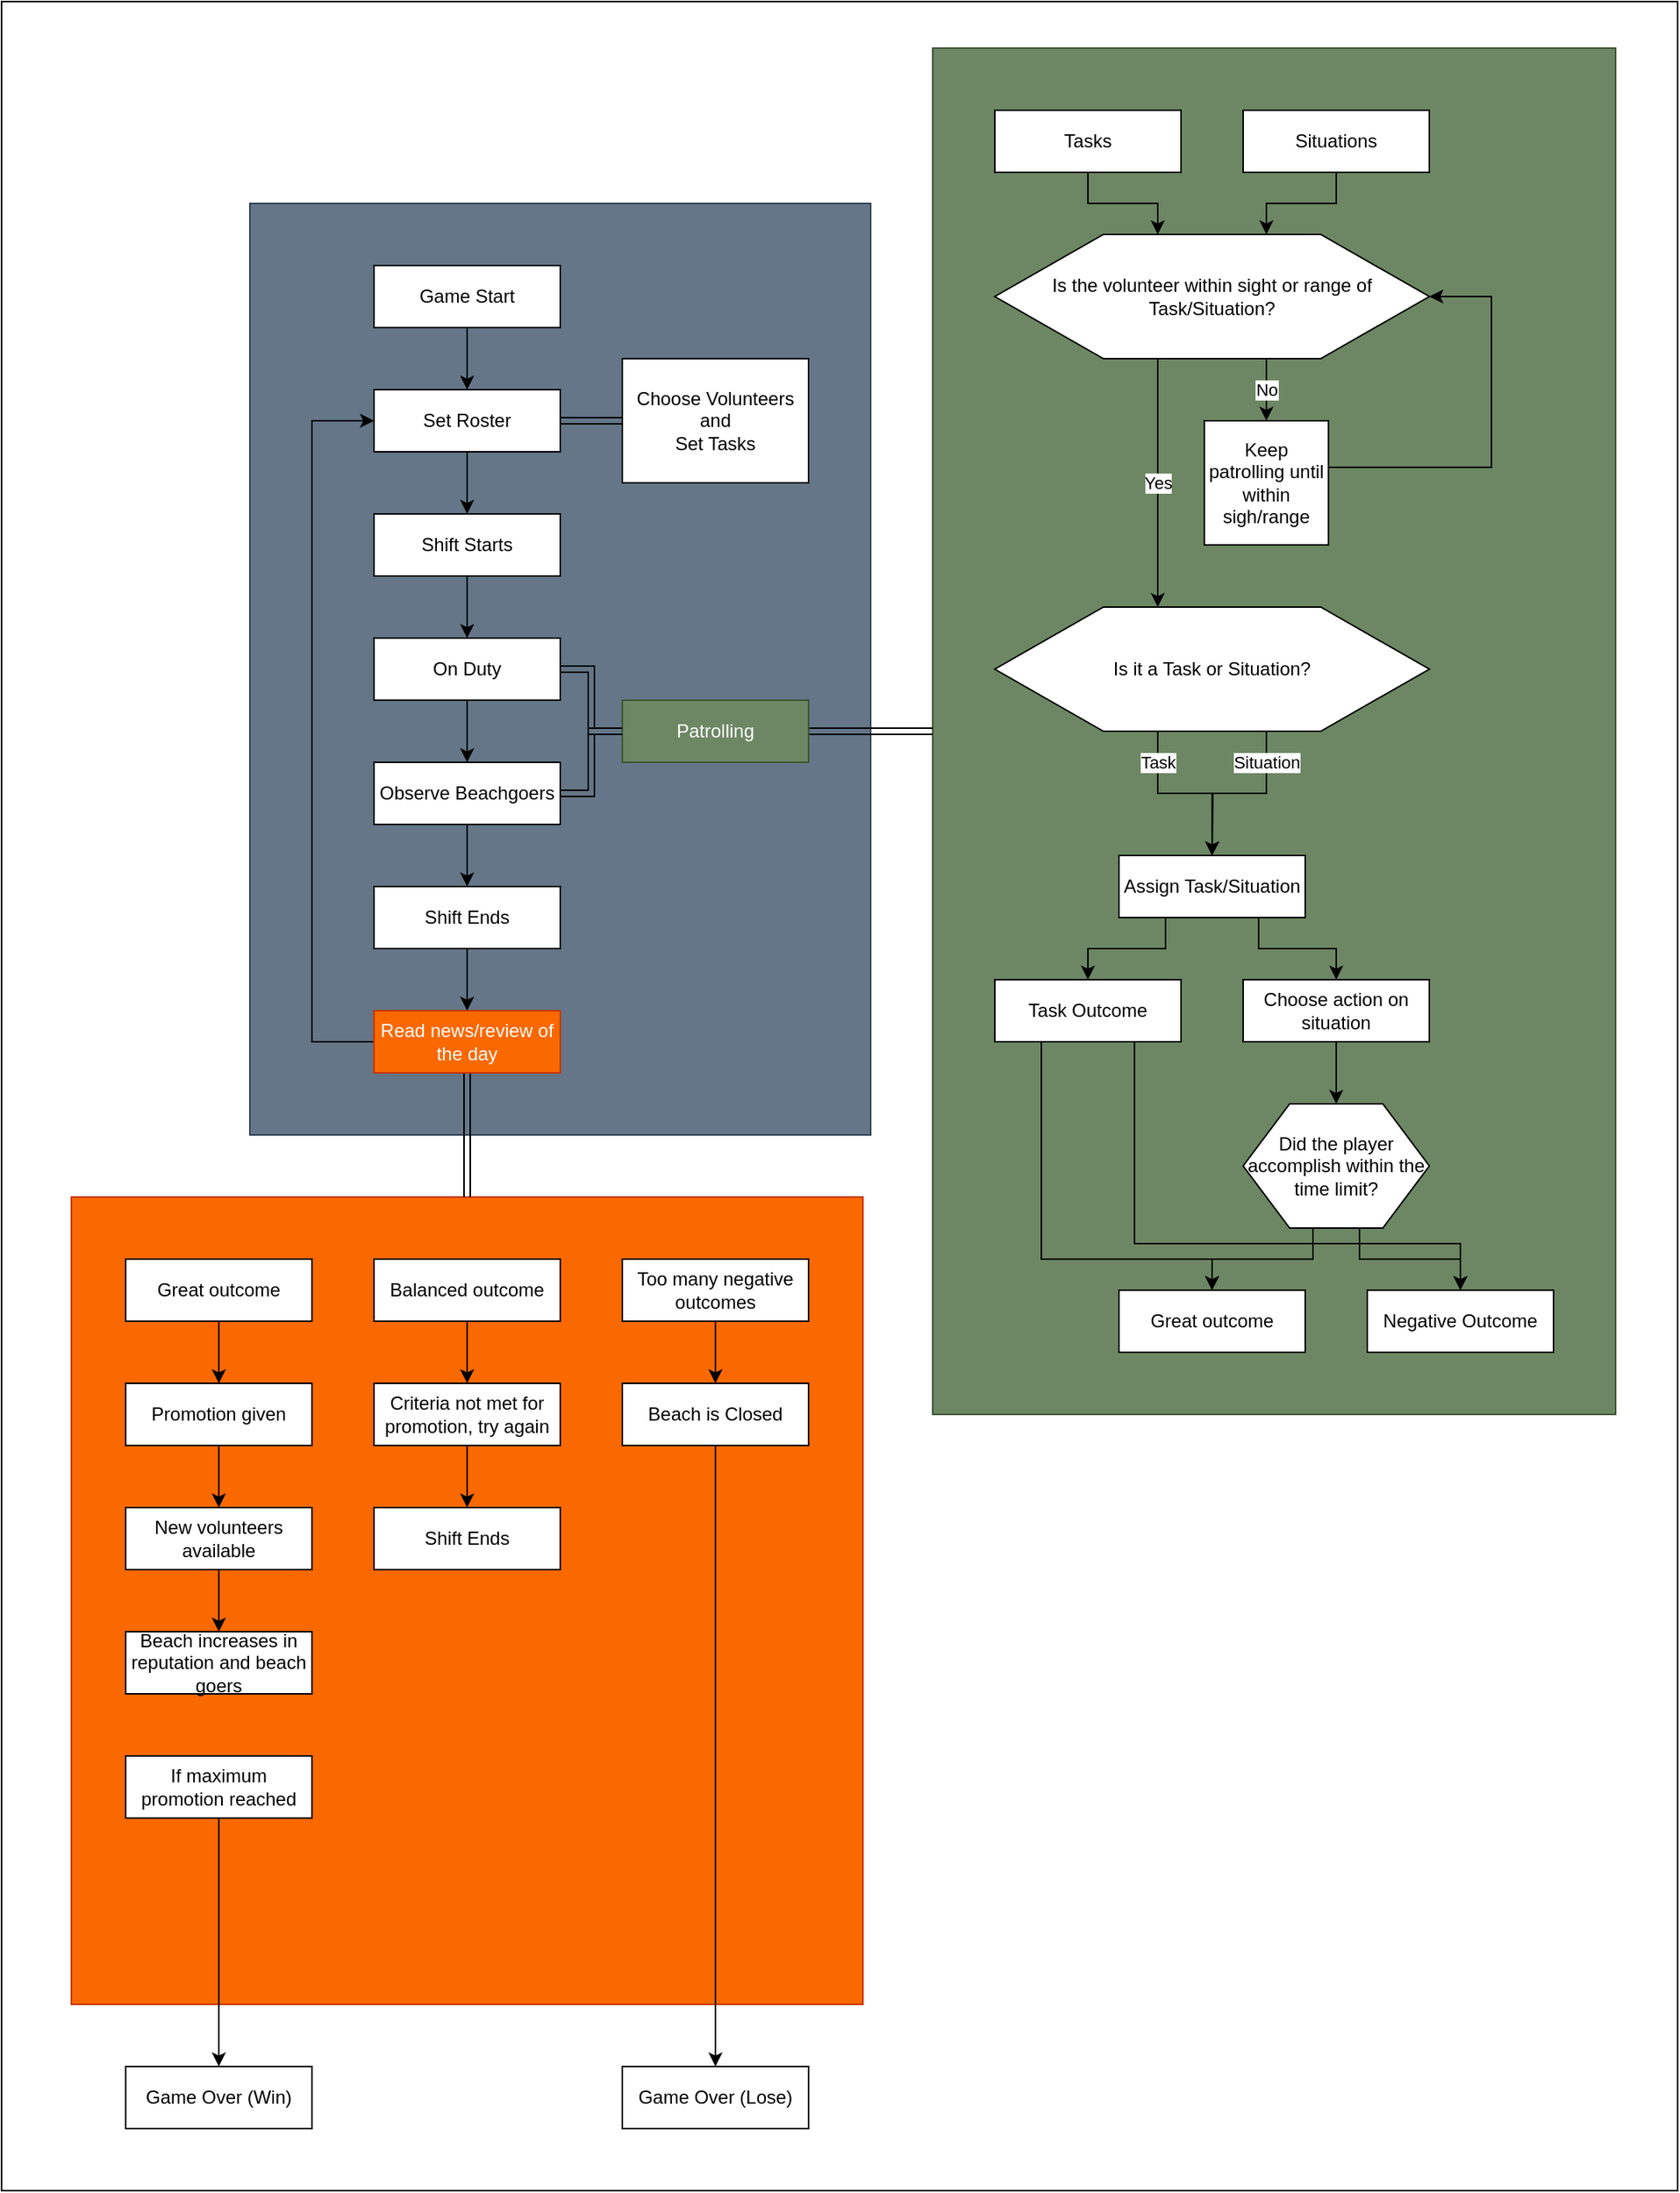 <mxfile version="13.2.4" type="device"><diagram id="d2CGLfmRJmzG6NePCy6n" name="Page-1"><mxGraphModel dx="3346" dy="2147" grid="1" gridSize="10" guides="1" tooltips="1" connect="1" arrows="1" fold="1" page="0" pageScale="1" pageWidth="850" pageHeight="1100" math="0" shadow="0"><root><mxCell id="0"/><mxCell id="1" parent="0"/><mxCell id="CeZ3crrRl14QpHkeB_zl-73" value="" style="rounded=0;whiteSpace=wrap;html=1;" vertex="1" parent="1"><mxGeometry x="-40" y="-90" width="1080" height="1410" as="geometry"/></mxCell><mxCell id="CeZ3crrRl14QpHkeB_zl-41" value="" style="rounded=0;whiteSpace=wrap;html=1;fillColor=#647687;strokeColor=#314354;fontColor=#ffffff;" vertex="1" parent="1"><mxGeometry x="120" y="40" width="400" height="600" as="geometry"/></mxCell><mxCell id="CeZ3crrRl14QpHkeB_zl-40" value="" style="rounded=0;whiteSpace=wrap;html=1;fillColor=#6d8764;strokeColor=#3A5431;fontColor=#ffffff;" vertex="1" parent="1"><mxGeometry x="560" y="-60" width="440" height="880" as="geometry"/></mxCell><mxCell id="CeZ3crrRl14QpHkeB_zl-39" value="" style="rounded=0;whiteSpace=wrap;html=1;fillColor=#fa6800;strokeColor=#C73500;fontColor=#ffffff;" vertex="1" parent="1"><mxGeometry x="5" y="680" width="510" height="520" as="geometry"/></mxCell><mxCell id="Y5xvYbl0DW7h1UKllc1B-3" value="" style="edgeStyle=orthogonalEdgeStyle;rounded=0;orthogonalLoop=1;jettySize=auto;html=1;" parent="1" source="Y5xvYbl0DW7h1UKllc1B-1" target="Y5xvYbl0DW7h1UKllc1B-2" edge="1"><mxGeometry relative="1" as="geometry"/></mxCell><mxCell id="Y5xvYbl0DW7h1UKllc1B-1" value="Game Start" style="rounded=0;whiteSpace=wrap;html=1;" parent="1" vertex="1"><mxGeometry x="200" y="80" width="120" height="40" as="geometry"/></mxCell><mxCell id="CeZ3crrRl14QpHkeB_zl-1" style="edgeStyle=orthogonalEdgeStyle;rounded=0;orthogonalLoop=1;jettySize=auto;html=1;" edge="1" parent="1" source="Y5xvYbl0DW7h1UKllc1B-2" target="Y5xvYbl0DW7h1UKllc1B-4"><mxGeometry relative="1" as="geometry"/></mxCell><mxCell id="CeZ3crrRl14QpHkeB_zl-8" value="" style="edgeStyle=orthogonalEdgeStyle;rounded=0;orthogonalLoop=1;jettySize=auto;html=1;shape=link;" edge="1" parent="1" source="Y5xvYbl0DW7h1UKllc1B-2" target="CeZ3crrRl14QpHkeB_zl-7"><mxGeometry relative="1" as="geometry"/></mxCell><mxCell id="Y5xvYbl0DW7h1UKllc1B-2" value="Set Roster" style="rounded=0;whiteSpace=wrap;html=1;" parent="1" vertex="1"><mxGeometry x="200" y="160" width="120" height="40" as="geometry"/></mxCell><mxCell id="CeZ3crrRl14QpHkeB_zl-7" value="Choose Volunteers&lt;br&gt;and&lt;br&gt;Set Tasks" style="rounded=0;whiteSpace=wrap;html=1;" vertex="1" parent="1"><mxGeometry x="360" y="140" width="120" height="80" as="geometry"/></mxCell><mxCell id="Y5xvYbl0DW7h1UKllc1B-7" value="" style="edgeStyle=orthogonalEdgeStyle;rounded=0;orthogonalLoop=1;jettySize=auto;html=1;" parent="1" source="Y5xvYbl0DW7h1UKllc1B-4" target="Y5xvYbl0DW7h1UKllc1B-6" edge="1"><mxGeometry relative="1" as="geometry"/></mxCell><mxCell id="Y5xvYbl0DW7h1UKllc1B-4" value="Shift Starts" style="rounded=0;whiteSpace=wrap;html=1;" parent="1" vertex="1"><mxGeometry x="200" y="240" width="120" height="40" as="geometry"/></mxCell><mxCell id="Y5xvYbl0DW7h1UKllc1B-9" value="" style="edgeStyle=orthogonalEdgeStyle;rounded=0;orthogonalLoop=1;jettySize=auto;html=1;" parent="1" source="Y5xvYbl0DW7h1UKllc1B-6" target="Y5xvYbl0DW7h1UKllc1B-8" edge="1"><mxGeometry relative="1" as="geometry"/></mxCell><mxCell id="CeZ3crrRl14QpHkeB_zl-50" value="" style="edgeStyle=orthogonalEdgeStyle;rounded=0;orthogonalLoop=1;jettySize=auto;html=1;shape=link;" edge="1" parent="1" source="Y5xvYbl0DW7h1UKllc1B-6" target="CeZ3crrRl14QpHkeB_zl-49"><mxGeometry relative="1" as="geometry"/></mxCell><mxCell id="Y5xvYbl0DW7h1UKllc1B-6" value="On Duty" style="rounded=0;whiteSpace=wrap;html=1;" parent="1" vertex="1"><mxGeometry x="200" y="320" width="120" height="40" as="geometry"/></mxCell><mxCell id="CeZ3crrRl14QpHkeB_zl-71" style="edgeStyle=orthogonalEdgeStyle;rounded=0;orthogonalLoop=1;jettySize=auto;html=1;entryX=0;entryY=0.5;entryDx=0;entryDy=0;shape=link;" edge="1" parent="1" source="CeZ3crrRl14QpHkeB_zl-49" target="CeZ3crrRl14QpHkeB_zl-40"><mxGeometry relative="1" as="geometry"/></mxCell><mxCell id="CeZ3crrRl14QpHkeB_zl-49" value="Patrolling" style="rounded=0;whiteSpace=wrap;html=1;fillColor=#6d8764;strokeColor=#3A5431;fontColor=#ffffff;" vertex="1" parent="1"><mxGeometry x="360" y="360" width="120" height="40" as="geometry"/></mxCell><mxCell id="CeZ3crrRl14QpHkeB_zl-3" value="" style="edgeStyle=orthogonalEdgeStyle;rounded=0;orthogonalLoop=1;jettySize=auto;html=1;" edge="1" parent="1" source="Y5xvYbl0DW7h1UKllc1B-8" target="CeZ3crrRl14QpHkeB_zl-2"><mxGeometry relative="1" as="geometry"/></mxCell><mxCell id="CeZ3crrRl14QpHkeB_zl-53" style="edgeStyle=orthogonalEdgeStyle;rounded=0;orthogonalLoop=1;jettySize=auto;html=1;shape=link;" edge="1" parent="1" source="Y5xvYbl0DW7h1UKllc1B-8" target="CeZ3crrRl14QpHkeB_zl-49"><mxGeometry relative="1" as="geometry"/></mxCell><mxCell id="Y5xvYbl0DW7h1UKllc1B-8" value="Observe Beachgoers" style="rounded=0;whiteSpace=wrap;html=1;" parent="1" vertex="1"><mxGeometry x="200" y="400" width="120" height="40" as="geometry"/></mxCell><mxCell id="CeZ3crrRl14QpHkeB_zl-4" style="edgeStyle=orthogonalEdgeStyle;rounded=0;orthogonalLoop=1;jettySize=auto;html=1;entryX=0;entryY=0.5;entryDx=0;entryDy=0;exitX=0;exitY=0.5;exitDx=0;exitDy=0;" edge="1" parent="1" source="CeZ3crrRl14QpHkeB_zl-19" target="Y5xvYbl0DW7h1UKllc1B-2"><mxGeometry relative="1" as="geometry"><Array as="points"><mxPoint x="160" y="580"/><mxPoint x="160" y="180"/></Array></mxGeometry></mxCell><mxCell id="CeZ3crrRl14QpHkeB_zl-20" value="" style="edgeStyle=orthogonalEdgeStyle;rounded=0;orthogonalLoop=1;jettySize=auto;html=1;" edge="1" parent="1" source="CeZ3crrRl14QpHkeB_zl-2" target="CeZ3crrRl14QpHkeB_zl-19"><mxGeometry relative="1" as="geometry"/></mxCell><mxCell id="CeZ3crrRl14QpHkeB_zl-2" value="Shift Ends" style="rounded=0;whiteSpace=wrap;html=1;" vertex="1" parent="1"><mxGeometry x="200" y="480" width="120" height="40" as="geometry"/></mxCell><mxCell id="CeZ3crrRl14QpHkeB_zl-72" style="edgeStyle=orthogonalEdgeStyle;shape=link;rounded=0;orthogonalLoop=1;jettySize=auto;html=1;" edge="1" parent="1" source="CeZ3crrRl14QpHkeB_zl-19" target="CeZ3crrRl14QpHkeB_zl-39"><mxGeometry relative="1" as="geometry"/></mxCell><mxCell id="CeZ3crrRl14QpHkeB_zl-19" value="Read news/review of the day" style="rounded=0;whiteSpace=wrap;html=1;fillColor=#fa6800;strokeColor=#C73500;fontColor=#ffffff;" vertex="1" parent="1"><mxGeometry x="200" y="560" width="120" height="40" as="geometry"/></mxCell><mxCell id="CeZ3crrRl14QpHkeB_zl-11" style="edgeStyle=orthogonalEdgeStyle;rounded=0;orthogonalLoop=1;jettySize=auto;html=1;entryX=0.375;entryY=0;entryDx=0;entryDy=0;" edge="1" parent="1" source="CeZ3crrRl14QpHkeB_zl-5" target="CeZ3crrRl14QpHkeB_zl-10"><mxGeometry relative="1" as="geometry"/></mxCell><mxCell id="CeZ3crrRl14QpHkeB_zl-5" value="Tasks" style="rounded=0;whiteSpace=wrap;html=1;" vertex="1" parent="1"><mxGeometry x="600" y="-20" width="120" height="40" as="geometry"/></mxCell><mxCell id="CeZ3crrRl14QpHkeB_zl-12" style="edgeStyle=orthogonalEdgeStyle;rounded=0;orthogonalLoop=1;jettySize=auto;html=1;entryX=0.625;entryY=0;entryDx=0;entryDy=0;" edge="1" parent="1" source="CeZ3crrRl14QpHkeB_zl-6" target="CeZ3crrRl14QpHkeB_zl-10"><mxGeometry relative="1" as="geometry"/></mxCell><mxCell id="CeZ3crrRl14QpHkeB_zl-6" value="Situations" style="rounded=0;whiteSpace=wrap;html=1;" vertex="1" parent="1"><mxGeometry x="760" y="-20" width="120" height="40" as="geometry"/></mxCell><mxCell id="CeZ3crrRl14QpHkeB_zl-47" value="Yes" style="edgeStyle=orthogonalEdgeStyle;rounded=0;orthogonalLoop=1;jettySize=auto;html=1;exitX=0.375;exitY=1;exitDx=0;exitDy=0;entryX=0.375;entryY=0;entryDx=0;entryDy=0;" edge="1" parent="1" source="CeZ3crrRl14QpHkeB_zl-10" target="CeZ3crrRl14QpHkeB_zl-42"><mxGeometry relative="1" as="geometry"/></mxCell><mxCell id="CeZ3crrRl14QpHkeB_zl-52" value="No" style="edgeStyle=orthogonalEdgeStyle;rounded=0;orthogonalLoop=1;jettySize=auto;html=1;exitX=0.625;exitY=1;exitDx=0;exitDy=0;entryX=0.5;entryY=0;entryDx=0;entryDy=0;" edge="1" parent="1" source="CeZ3crrRl14QpHkeB_zl-10" target="CeZ3crrRl14QpHkeB_zl-48"><mxGeometry relative="1" as="geometry"/></mxCell><mxCell id="CeZ3crrRl14QpHkeB_zl-10" value="Is the volunteer within sight or range of Task/Situation?" style="shape=hexagon;perimeter=hexagonPerimeter2;whiteSpace=wrap;html=1;" vertex="1" parent="1"><mxGeometry x="600" y="60" width="280" height="80" as="geometry"/></mxCell><mxCell id="CeZ3crrRl14QpHkeB_zl-16" value="" style="edgeStyle=orthogonalEdgeStyle;rounded=0;orthogonalLoop=1;jettySize=auto;html=1;" edge="1" parent="1" source="CeZ3crrRl14QpHkeB_zl-14" target="CeZ3crrRl14QpHkeB_zl-15"><mxGeometry relative="1" as="geometry"/></mxCell><mxCell id="CeZ3crrRl14QpHkeB_zl-14" value="Too many negative outcomes" style="rounded=0;whiteSpace=wrap;html=1;" vertex="1" parent="1"><mxGeometry x="360" y="720" width="120" height="40" as="geometry"/></mxCell><mxCell id="CeZ3crrRl14QpHkeB_zl-18" value="" style="edgeStyle=orthogonalEdgeStyle;rounded=0;orthogonalLoop=1;jettySize=auto;html=1;" edge="1" parent="1" source="CeZ3crrRl14QpHkeB_zl-15" target="CeZ3crrRl14QpHkeB_zl-17"><mxGeometry relative="1" as="geometry"/></mxCell><mxCell id="CeZ3crrRl14QpHkeB_zl-15" value="Beach is Closed" style="rounded=0;whiteSpace=wrap;html=1;" vertex="1" parent="1"><mxGeometry x="360" y="800" width="120" height="40" as="geometry"/></mxCell><mxCell id="CeZ3crrRl14QpHkeB_zl-17" value="Game Over (Lose)" style="rounded=0;whiteSpace=wrap;html=1;" vertex="1" parent="1"><mxGeometry x="360" y="1240" width="120" height="40" as="geometry"/></mxCell><mxCell id="CeZ3crrRl14QpHkeB_zl-21" value="" style="edgeStyle=orthogonalEdgeStyle;rounded=0;orthogonalLoop=1;jettySize=auto;html=1;" edge="1" source="CeZ3crrRl14QpHkeB_zl-22" target="CeZ3crrRl14QpHkeB_zl-24" parent="1"><mxGeometry relative="1" as="geometry"/></mxCell><mxCell id="CeZ3crrRl14QpHkeB_zl-22" value="Balanced outcome" style="rounded=0;whiteSpace=wrap;html=1;" vertex="1" parent="1"><mxGeometry x="200" y="720" width="120" height="40" as="geometry"/></mxCell><mxCell id="CeZ3crrRl14QpHkeB_zl-23" value="" style="edgeStyle=orthogonalEdgeStyle;rounded=0;orthogonalLoop=1;jettySize=auto;html=1;" edge="1" source="CeZ3crrRl14QpHkeB_zl-24" target="CeZ3crrRl14QpHkeB_zl-25" parent="1"><mxGeometry relative="1" as="geometry"/></mxCell><mxCell id="CeZ3crrRl14QpHkeB_zl-24" value="Criteria not met for promotion, try again" style="rounded=0;whiteSpace=wrap;html=1;" vertex="1" parent="1"><mxGeometry x="200" y="800" width="120" height="40" as="geometry"/></mxCell><mxCell id="CeZ3crrRl14QpHkeB_zl-25" value="Shift Ends" style="rounded=0;whiteSpace=wrap;html=1;" vertex="1" parent="1"><mxGeometry x="200" y="880" width="120" height="40" as="geometry"/></mxCell><mxCell id="CeZ3crrRl14QpHkeB_zl-26" value="" style="edgeStyle=orthogonalEdgeStyle;rounded=0;orthogonalLoop=1;jettySize=auto;html=1;" edge="1" source="CeZ3crrRl14QpHkeB_zl-27" target="CeZ3crrRl14QpHkeB_zl-29" parent="1"><mxGeometry relative="1" as="geometry"/></mxCell><mxCell id="CeZ3crrRl14QpHkeB_zl-27" value="Great outcome" style="rounded=0;whiteSpace=wrap;html=1;" vertex="1" parent="1"><mxGeometry x="40" y="720" width="120" height="40" as="geometry"/></mxCell><mxCell id="CeZ3crrRl14QpHkeB_zl-28" value="" style="edgeStyle=orthogonalEdgeStyle;rounded=0;orthogonalLoop=1;jettySize=auto;html=1;" edge="1" source="CeZ3crrRl14QpHkeB_zl-29" target="CeZ3crrRl14QpHkeB_zl-30" parent="1"><mxGeometry relative="1" as="geometry"/></mxCell><mxCell id="CeZ3crrRl14QpHkeB_zl-29" value="Promotion given" style="rounded=0;whiteSpace=wrap;html=1;" vertex="1" parent="1"><mxGeometry x="40" y="800" width="120" height="40" as="geometry"/></mxCell><mxCell id="CeZ3crrRl14QpHkeB_zl-32" value="" style="edgeStyle=orthogonalEdgeStyle;rounded=0;orthogonalLoop=1;jettySize=auto;html=1;" edge="1" parent="1" source="CeZ3crrRl14QpHkeB_zl-30" target="CeZ3crrRl14QpHkeB_zl-31"><mxGeometry relative="1" as="geometry"/></mxCell><mxCell id="CeZ3crrRl14QpHkeB_zl-30" value="New volunteers available" style="rounded=0;whiteSpace=wrap;html=1;" vertex="1" parent="1"><mxGeometry x="40" y="880" width="120" height="40" as="geometry"/></mxCell><mxCell id="CeZ3crrRl14QpHkeB_zl-31" value="Beach increases in reputation and beach goers" style="rounded=0;whiteSpace=wrap;html=1;" vertex="1" parent="1"><mxGeometry x="40" y="960" width="120" height="40" as="geometry"/></mxCell><mxCell id="CeZ3crrRl14QpHkeB_zl-36" value="" style="edgeStyle=orthogonalEdgeStyle;rounded=0;orthogonalLoop=1;jettySize=auto;html=1;" edge="1" parent="1" source="CeZ3crrRl14QpHkeB_zl-33" target="CeZ3crrRl14QpHkeB_zl-35"><mxGeometry relative="1" as="geometry"/></mxCell><mxCell id="CeZ3crrRl14QpHkeB_zl-33" value="If maximum promotion reached" style="rounded=0;whiteSpace=wrap;html=1;" vertex="1" parent="1"><mxGeometry x="40" y="1040" width="120" height="40" as="geometry"/></mxCell><mxCell id="CeZ3crrRl14QpHkeB_zl-35" value="Game Over (Win)" style="rounded=0;whiteSpace=wrap;html=1;" vertex="1" parent="1"><mxGeometry x="40" y="1240" width="120" height="40" as="geometry"/></mxCell><mxCell id="CeZ3crrRl14QpHkeB_zl-54" style="edgeStyle=orthogonalEdgeStyle;rounded=0;orthogonalLoop=1;jettySize=auto;html=1;exitX=0.25;exitY=1;exitDx=0;exitDy=0;entryX=0.5;entryY=0;entryDx=0;entryDy=0;" edge="1" parent="1" source="CeZ3crrRl14QpHkeB_zl-37" target="CeZ3crrRl14QpHkeB_zl-55"><mxGeometry relative="1" as="geometry"><mxPoint x="710.333" y="560.0" as="targetPoint"/></mxGeometry></mxCell><mxCell id="CeZ3crrRl14QpHkeB_zl-57" style="edgeStyle=orthogonalEdgeStyle;rounded=0;orthogonalLoop=1;jettySize=auto;html=1;exitX=0.75;exitY=1;exitDx=0;exitDy=0;" edge="1" parent="1" source="CeZ3crrRl14QpHkeB_zl-37" target="CeZ3crrRl14QpHkeB_zl-56"><mxGeometry relative="1" as="geometry"/></mxCell><mxCell id="CeZ3crrRl14QpHkeB_zl-37" value="Assign Task/Situation" style="rounded=0;whiteSpace=wrap;html=1;" vertex="1" parent="1"><mxGeometry x="680" y="460" width="120" height="40" as="geometry"/></mxCell><mxCell id="CeZ3crrRl14QpHkeB_zl-43" value="Task" style="edgeStyle=orthogonalEdgeStyle;rounded=0;orthogonalLoop=1;jettySize=auto;html=1;exitX=0.375;exitY=1;exitDx=0;exitDy=0;entryX=0.5;entryY=0;entryDx=0;entryDy=0;" edge="1" parent="1" source="CeZ3crrRl14QpHkeB_zl-42" target="CeZ3crrRl14QpHkeB_zl-37"><mxGeometry x="-0.652" relative="1" as="geometry"><Array as="points"><mxPoint x="705" y="420"/><mxPoint x="740" y="420"/></Array><mxPoint as="offset"/></mxGeometry></mxCell><mxCell id="CeZ3crrRl14QpHkeB_zl-46" value="Situation" style="edgeStyle=orthogonalEdgeStyle;rounded=0;orthogonalLoop=1;jettySize=auto;html=1;exitX=0.625;exitY=1;exitDx=0;exitDy=0;" edge="1" parent="1" source="CeZ3crrRl14QpHkeB_zl-42"><mxGeometry x="-0.652" relative="1" as="geometry"><mxPoint x="740" y="460" as="targetPoint"/><mxPoint as="offset"/></mxGeometry></mxCell><mxCell id="CeZ3crrRl14QpHkeB_zl-42" value="Is it a Task or Situation?" style="shape=hexagon;perimeter=hexagonPerimeter2;whiteSpace=wrap;html=1;" vertex="1" parent="1"><mxGeometry x="600" y="300" width="280" height="80" as="geometry"/></mxCell><mxCell id="CeZ3crrRl14QpHkeB_zl-51" style="edgeStyle=orthogonalEdgeStyle;rounded=0;orthogonalLoop=1;jettySize=auto;html=1;entryX=1;entryY=0.5;entryDx=0;entryDy=0;exitX=1;exitY=0.5;exitDx=0;exitDy=0;" edge="1" parent="1" source="CeZ3crrRl14QpHkeB_zl-48" target="CeZ3crrRl14QpHkeB_zl-10"><mxGeometry relative="1" as="geometry"><Array as="points"><mxPoint x="920" y="210"/><mxPoint x="920" y="100"/></Array></mxGeometry></mxCell><mxCell id="CeZ3crrRl14QpHkeB_zl-48" value="Keep patrolling until within sigh/range" style="whiteSpace=wrap;html=1;aspect=fixed;" vertex="1" parent="1"><mxGeometry x="735" y="180" width="80" height="80" as="geometry"/></mxCell><mxCell id="CeZ3crrRl14QpHkeB_zl-69" style="edgeStyle=orthogonalEdgeStyle;rounded=0;orthogonalLoop=1;jettySize=auto;html=1;exitX=0.75;exitY=1;exitDx=0;exitDy=0;entryX=0.5;entryY=0;entryDx=0;entryDy=0;" edge="1" parent="1" source="CeZ3crrRl14QpHkeB_zl-55" target="CeZ3crrRl14QpHkeB_zl-63"><mxGeometry relative="1" as="geometry"><Array as="points"><mxPoint x="690" y="710"/><mxPoint x="900" y="710"/></Array></mxGeometry></mxCell><mxCell id="CeZ3crrRl14QpHkeB_zl-70" style="edgeStyle=orthogonalEdgeStyle;rounded=0;orthogonalLoop=1;jettySize=auto;html=1;exitX=0.25;exitY=1;exitDx=0;exitDy=0;" edge="1" parent="1" source="CeZ3crrRl14QpHkeB_zl-55" target="CeZ3crrRl14QpHkeB_zl-62"><mxGeometry relative="1" as="geometry"><Array as="points"><mxPoint x="630" y="720"/><mxPoint x="740" y="720"/></Array></mxGeometry></mxCell><mxCell id="CeZ3crrRl14QpHkeB_zl-55" value="Task Outcome" style="rounded=0;whiteSpace=wrap;html=1;" vertex="1" parent="1"><mxGeometry x="600" y="540" width="120" height="40" as="geometry"/></mxCell><mxCell id="CeZ3crrRl14QpHkeB_zl-59" value="" style="edgeStyle=orthogonalEdgeStyle;rounded=0;orthogonalLoop=1;jettySize=auto;html=1;" edge="1" parent="1" source="CeZ3crrRl14QpHkeB_zl-56" target="CeZ3crrRl14QpHkeB_zl-60"><mxGeometry relative="1" as="geometry"><mxPoint x="820" y="620.0" as="targetPoint"/></mxGeometry></mxCell><mxCell id="CeZ3crrRl14QpHkeB_zl-56" value="Choose action on situation" style="rounded=0;whiteSpace=wrap;html=1;" vertex="1" parent="1"><mxGeometry x="760" y="540" width="120" height="40" as="geometry"/></mxCell><mxCell id="CeZ3crrRl14QpHkeB_zl-61" style="edgeStyle=orthogonalEdgeStyle;rounded=0;orthogonalLoop=1;jettySize=auto;html=1;exitX=0.375;exitY=1;exitDx=0;exitDy=0;" edge="1" parent="1" source="CeZ3crrRl14QpHkeB_zl-60" target="CeZ3crrRl14QpHkeB_zl-62"><mxGeometry relative="1" as="geometry"><mxPoint x="770" y="740" as="targetPoint"/></mxGeometry></mxCell><mxCell id="CeZ3crrRl14QpHkeB_zl-64" style="edgeStyle=orthogonalEdgeStyle;rounded=0;orthogonalLoop=1;jettySize=auto;html=1;exitX=0.625;exitY=1;exitDx=0;exitDy=0;" edge="1" parent="1" source="CeZ3crrRl14QpHkeB_zl-60" target="CeZ3crrRl14QpHkeB_zl-63"><mxGeometry relative="1" as="geometry"/></mxCell><mxCell id="CeZ3crrRl14QpHkeB_zl-60" value="Did the player accomplish within the time limit?" style="shape=hexagon;perimeter=hexagonPerimeter2;whiteSpace=wrap;html=1;" vertex="1" parent="1"><mxGeometry x="760" y="620" width="120" height="80" as="geometry"/></mxCell><mxCell id="CeZ3crrRl14QpHkeB_zl-62" value="Great outcome" style="rounded=0;whiteSpace=wrap;html=1;" vertex="1" parent="1"><mxGeometry x="680" y="740" width="120" height="40" as="geometry"/></mxCell><mxCell id="CeZ3crrRl14QpHkeB_zl-63" value="Negative Outcome" style="rounded=0;whiteSpace=wrap;html=1;" vertex="1" parent="1"><mxGeometry x="840" y="740" width="120" height="40" as="geometry"/></mxCell></root></mxGraphModel></diagram></mxfile>